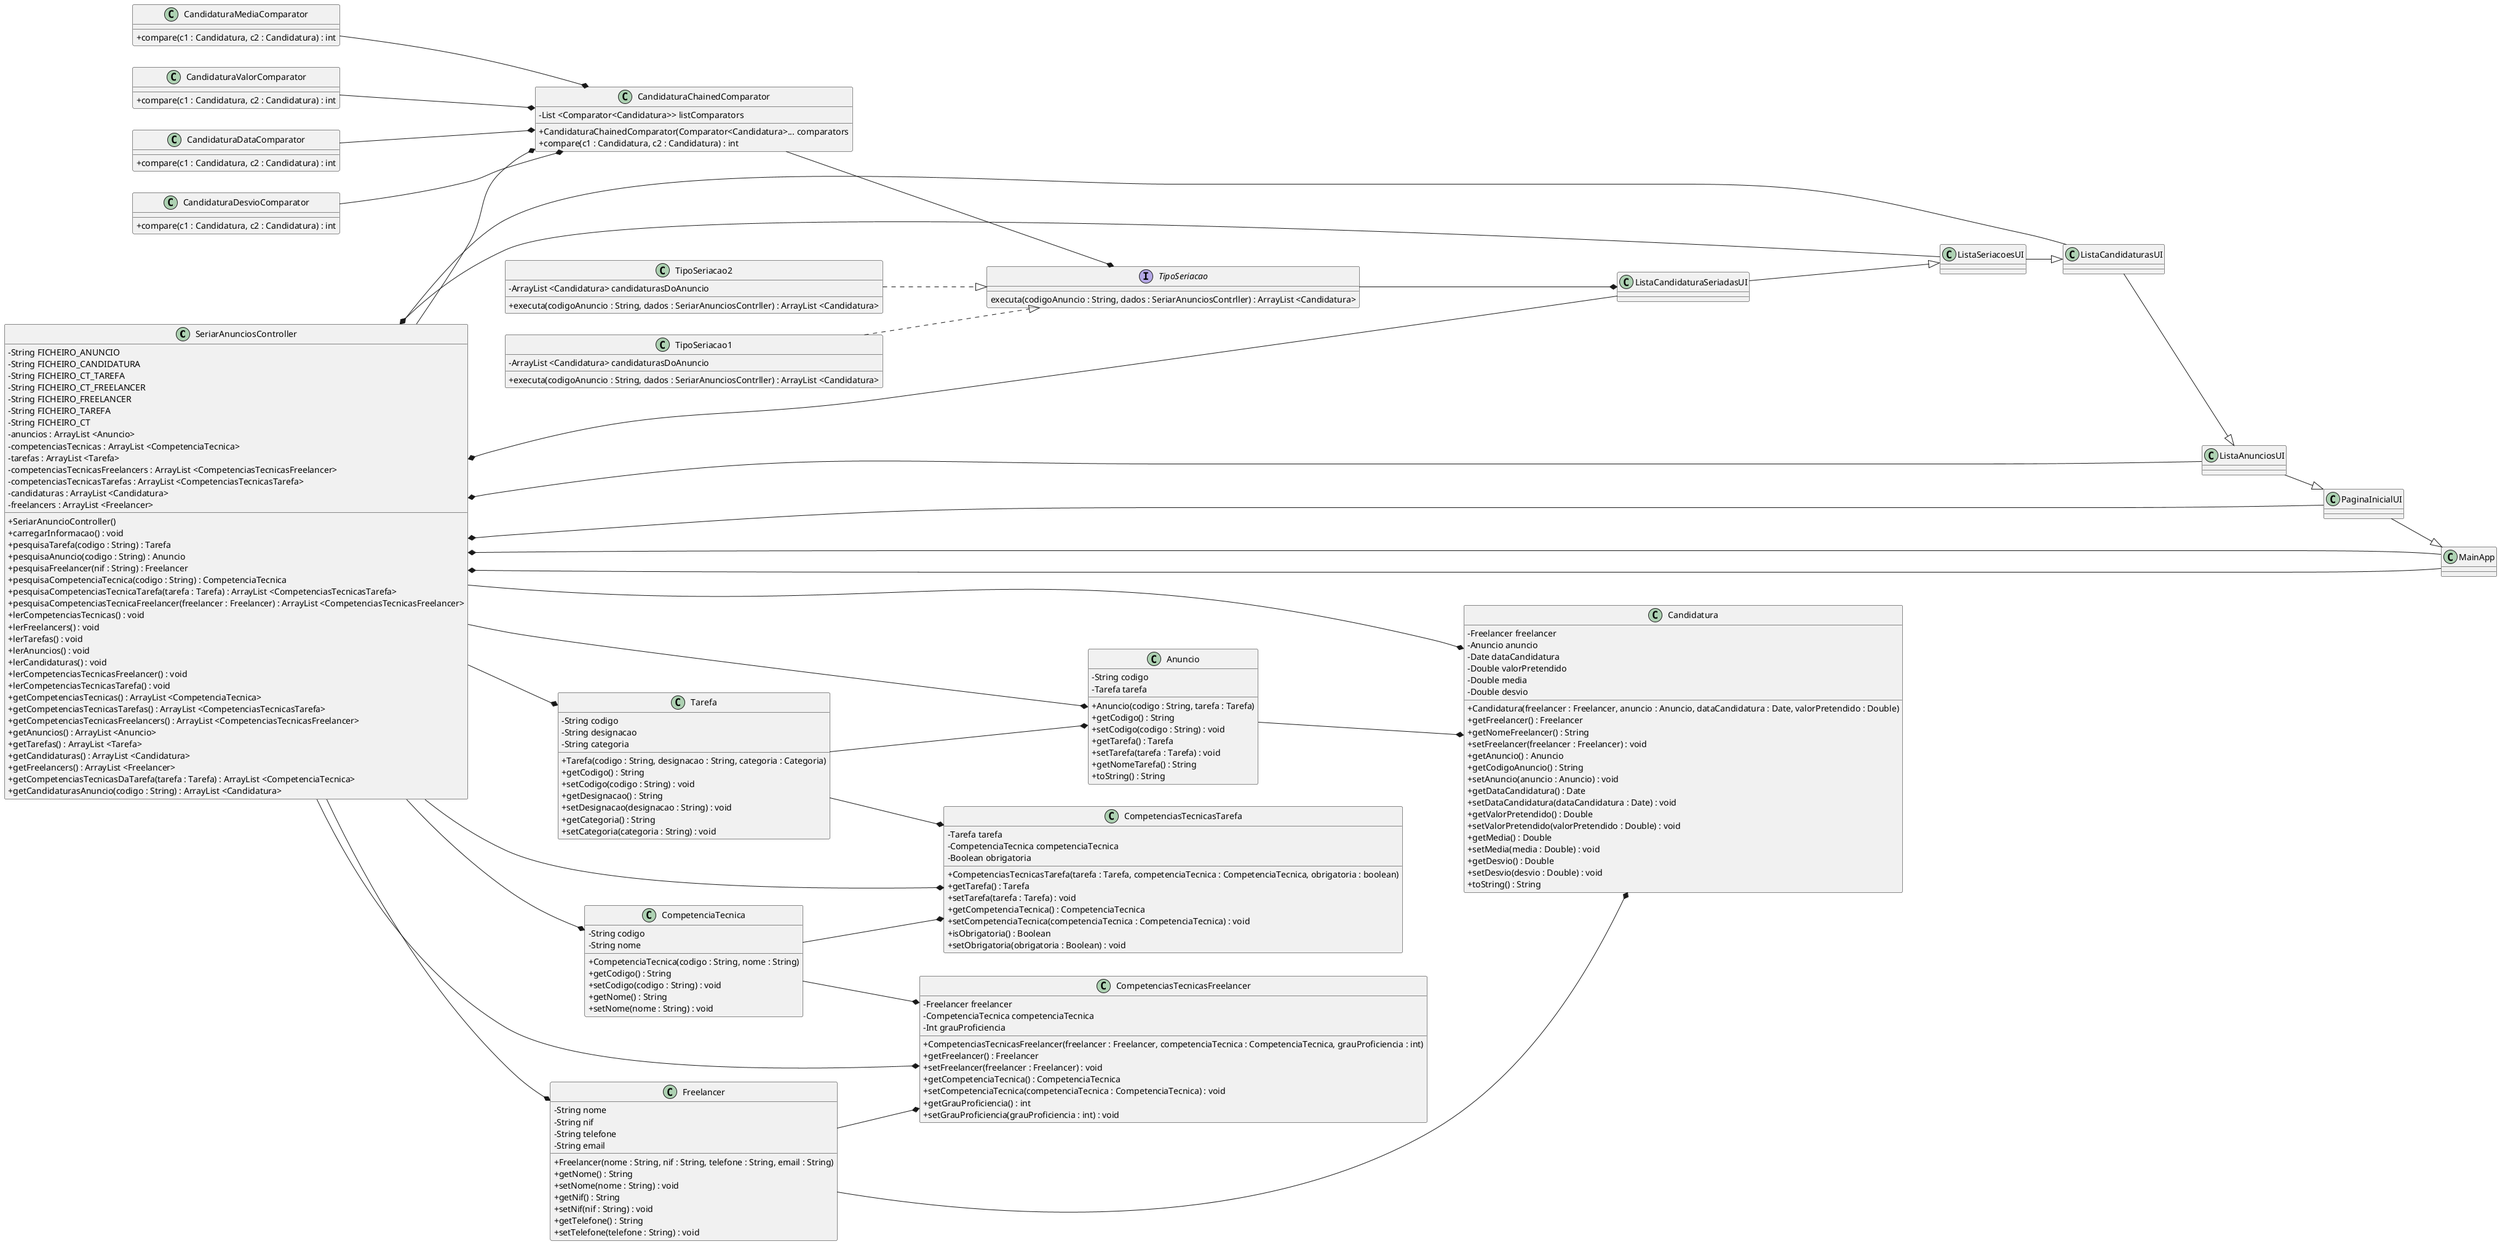 @startuml
skinparam classAttributeIconSize 0
left to right direction

class SeriarAnunciosController {
-String FICHEIRO_ANUNCIO
-String FICHEIRO_CANDIDATURA
-String FICHEIRO_CT_TAREFA
-String FICHEIRO_CT_FREELANCER
-String FICHEIRO_FREELANCER
-String FICHEIRO_TAREFA
-String FICHEIRO_CT
-anuncios : ArrayList <Anuncio>
-competenciasTecnicas : ArrayList <CompetenciaTecnica>
-tarefas : ArrayList <Tarefa>
-competenciasTecnicasFreelancers : ArrayList <CompetenciasTecnicasFreelancer>
-competenciasTecnicasTarefas : ArrayList <CompetenciasTecnicasTarefa>
-candidaturas : ArrayList <Candidatura>
-freelancers : ArrayList <Freelancer>
+SeriarAnuncioController()
+carregarInformacao() : void
+pesquisaTarefa(codigo : String) : Tarefa
+pesquisaAnuncio(codigo : String) : Anuncio
+pesquisaFreelancer(nif : String) : Freelancer
+pesquisaCompetenciaTecnica(codigo : String) : CompetenciaTecnica
+pesquisaCompetenciasTecnicaTarefa(tarefa : Tarefa) : ArrayList <CompetenciasTecnicasTarefa>
+pesquisaCompetenciasTecnicaFreelancer(freelancer : Freelancer) : ArrayList <CompetenciasTecnicasFreelancer>
+lerCompetenciasTecnicas() : void
+lerFreelancers() : void
+lerTarefas() : void
+lerAnuncios() : void
+lerCandidaturas() : void
+lerCompetenciasTecnicasFreelancer() : void
+lerCompetenciasTecnicasTarefa() : void
+getCompetenciasTecnicas() : ArrayList <CompetenciaTecnica>
+getCompetenciasTecnicasTarefas() : ArrayList <CompetenciasTecnicasTarefa>
+getCompetenciasTecnicasFreelancers() : ArrayList <CompetenciasTecnicasFreelancer>
+getAnuncios() : ArrayList <Anuncio>
+getTarefas() : ArrayList <Tarefa>
+getCandidaturas() : ArrayList <Candidatura>
+getFreelancers() : ArrayList <Freelancer>
+getCompetenciasTecnicasDaTarefa(tarefa : Tarefa) : ArrayList <CompetenciaTecnica>
+getCandidaturasAnuncio(codigo : String) : ArrayList <Candidatura>
}

class Anuncio {
-String codigo
-Tarefa tarefa
+Anuncio(codigo : String, tarefa : Tarefa)
+getCodigo() : String
+setCodigo(codigo : String) : void
+getTarefa() : Tarefa
+setTarefa(tarefa : Tarefa) : void
+getNomeTarefa() : String
+toString() : String
}

class Candidatura {
-Freelancer freelancer
-Anuncio anuncio
-Date dataCandidatura
-Double valorPretendido
-Double media
-Double desvio
+Candidatura(freelancer : Freelancer, anuncio : Anuncio, dataCandidatura : Date, valorPretendido : Double)
+getFreelancer() : Freelancer 
+getNomeFreelancer() : String
+setFreelancer(freelancer : Freelancer) : void
+getAnuncio() : Anuncio
+getCodigoAnuncio() : String
+setAnuncio(anuncio : Anuncio) : void
+getDataCandidatura() : Date
+setDataCandidatura(dataCandidatura : Date) : void
+getValorPretendido() : Double
+setValorPretendido(valorPretendido : Double) : void
+getMedia() : Double
+setMedia(media : Double) : void
+getDesvio() : Double
+setDesvio(desvio : Double) : void
+toString() : String
}

class CompetenciaTecnica {
-String codigo
-String nome
+CompetenciaTecnica(codigo : String, nome : String) 
+getCodigo() : String
+setCodigo(codigo : String) : void
+getNome() : String
+setNome(nome : String) : void
}

class CompetenciasTecnicasFreelancer {
-Freelancer freelancer
-CompetenciaTecnica competenciaTecnica
-Int grauProficiencia 
+CompetenciasTecnicasFreelancer(freelancer : Freelancer, competenciaTecnica : CompetenciaTecnica, grauProficiencia : int)
+getFreelancer() : Freelancer
+setFreelancer(freelancer : Freelancer) : void
+getCompetenciaTecnica() : CompetenciaTecnica
+setCompetenciaTecnica(competenciaTecnica : CompetenciaTecnica) : void
+getGrauProficiencia() : int
+setGrauProficiencia(grauProficiencia : int) : void
}

class CompetenciasTecnicasTarefa {
-Tarefa tarefa
-CompetenciaTecnica competenciaTecnica
-Boolean obrigatoria
+CompetenciasTecnicasTarefa(tarefa : Tarefa, competenciaTecnica : CompetenciaTecnica, obrigatoria : boolean)
+getTarefa() : Tarefa
+setTarefa(tarefa : Tarefa) : void
+getCompetenciaTecnica() : CompetenciaTecnica
+setCompetenciaTecnica(competenciaTecnica : CompetenciaTecnica) : void
+isObrigatoria() : Boolean
+setObrigatoria(obrigatoria : Boolean) : void
}

class Freelancer {
-String nome
-String nif
-String telefone
-String email
+Freelancer(nome : String, nif : String, telefone : String, email : String)
+getNome() : String
+setNome(nome : String) : void
+getNif() : String
+setNif(nif : String) : void
+getTelefone() : String
+setTelefone(telefone : String) : void
}

class Tarefa {
-String codigo
-String designacao
-String categoria
+Tarefa(codigo : String, designacao : String, categoria : Categoria)
+getCodigo() : String
+setCodigo(codigo : String) : void
+getDesignacao() : String
+setDesignacao(designacao : String) : void
+getCategoria() : String
+setCategoria(categoria : String) : void
}

interface TipoSeriacao {
executa(codigoAnuncio : String, dados : SeriarAnunciosContrller) : ArrayList <Candidatura>
}

class TipoSeriacao1 {
-ArrayList <Candidatura> candidaturasDoAnuncio
+executa(codigoAnuncio : String, dados : SeriarAnunciosContrller) : ArrayList <Candidatura>
}

class TipoSeriacao2 {
-ArrayList <Candidatura> candidaturasDoAnuncio
+executa(codigoAnuncio : String, dados : SeriarAnunciosContrller) : ArrayList <Candidatura>
}

class CandidaturaChainedComparator {
-List <Comparator<Candidatura>> listComparators
+CandidaturaChainedComparator(Comparator<Candidatura>... comparators
+compare(c1 : Candidatura, c2 : Candidatura) : int
}

class CandidaturaDataComparator {
+compare(c1 : Candidatura, c2 : Candidatura) : int
}
class CandidaturaDesvioComparator {
+compare(c1 : Candidatura, c2 : Candidatura) : int
}
class CandidaturaMediaComparator {
+compare(c1 : Candidatura, c2 : Candidatura) : int
}
class CandidaturaValorComparator {
+compare(c1 : Candidatura, c2 : Candidatura) : int
}

CandidaturaDataComparator  --* CandidaturaChainedComparator 
CandidaturaDesvioComparator  --* CandidaturaChainedComparator 
CandidaturaMediaComparator  --* CandidaturaChainedComparator 
CandidaturaValorComparator  --* CandidaturaChainedComparator 

TipoSeriacao1 ..|> TipoSeriacao
TipoSeriacao2 ..|> TipoSeriacao

TipoSeriacao --* ListaCandidaturaSeriadasUI

CandidaturaChainedComparator --* TipoSeriacao

ListaCandidaturaSeriadasUI --|> ListaSeriacoesUI
ListaSeriacoesUI --|> ListaCandidaturasUI
ListaCandidaturasUI --|> ListaAnunciosUI
ListaAnunciosUI --|> PaginaInicialUI
PaginaInicialUI --|> MainApp

MainApp --* SeriarAnunciosController 

Tarefa --* CompetenciasTecnicasTarefa
Tarefa --* Anuncio

Freelancer --* Candidatura
Freelancer --* CompetenciasTecnicasFreelancer

CompetenciaTecnica --* CompetenciasTecnicasTarefa
CompetenciaTecnica --* CompetenciasTecnicasFreelancer

Anuncio --* Candidatura

SeriarAnunciosController --* Tarefa
SeriarAnunciosController --* Freelancer
SeriarAnunciosController --* Anuncio
SeriarAnunciosController --* Candidatura
SeriarAnunciosController --* CompetenciaTecnica
SeriarAnunciosController --* CompetenciasTecnicasTarefa
SeriarAnunciosController --* CompetenciasTecnicasFreelancer
SeriarAnunciosController --* CandidaturaChainedComparator

ListaCandidaturaSeriadasUI --* SeriarAnunciosController
ListaSeriacoesUI --* SeriarAnunciosController
ListaCandidaturasUI --* SeriarAnunciosController
ListaAnunciosUI --* SeriarAnunciosController
PaginaInicialUI --* SeriarAnunciosController
MainApp --* SeriarAnunciosController




@enduml